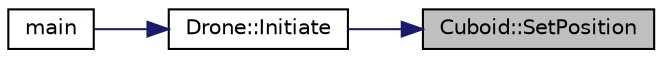 digraph "Cuboid::SetPosition"
{
 // LATEX_PDF_SIZE
  edge [fontname="Helvetica",fontsize="10",labelfontname="Helvetica",labelfontsize="10"];
  node [fontname="Helvetica",fontsize="10",shape=record];
  rankdir="RL";
  Node1 [label="Cuboid::SetPosition",height=0.2,width=0.4,color="black", fillcolor="grey75", style="filled", fontcolor="black",tooltip="Ustal pozycję prostopadłościanu (względem układu drona)"];
  Node1 -> Node2 [dir="back",color="midnightblue",fontsize="10",style="solid",fontname="Helvetica"];
  Node2 [label="Drone::Initiate",height=0.2,width=0.4,color="black", fillcolor="white", style="filled",URL="$class_drone.html#afd2c970370fe95f1e824f4f58f5796de",tooltip="Tworzenie prostopadłościanu według brył wzorcowych jego elementów i skali."];
  Node2 -> Node3 [dir="back",color="midnightblue",fontsize="10",style="solid",fontname="Helvetica"];
  Node3 [label="main",height=0.2,width=0.4,color="black", fillcolor="white", style="filled",URL="$app_2main_8cpp.html#ae66f6b31b5ad750f1fe042a706a4e3d4",tooltip=" "];
}
